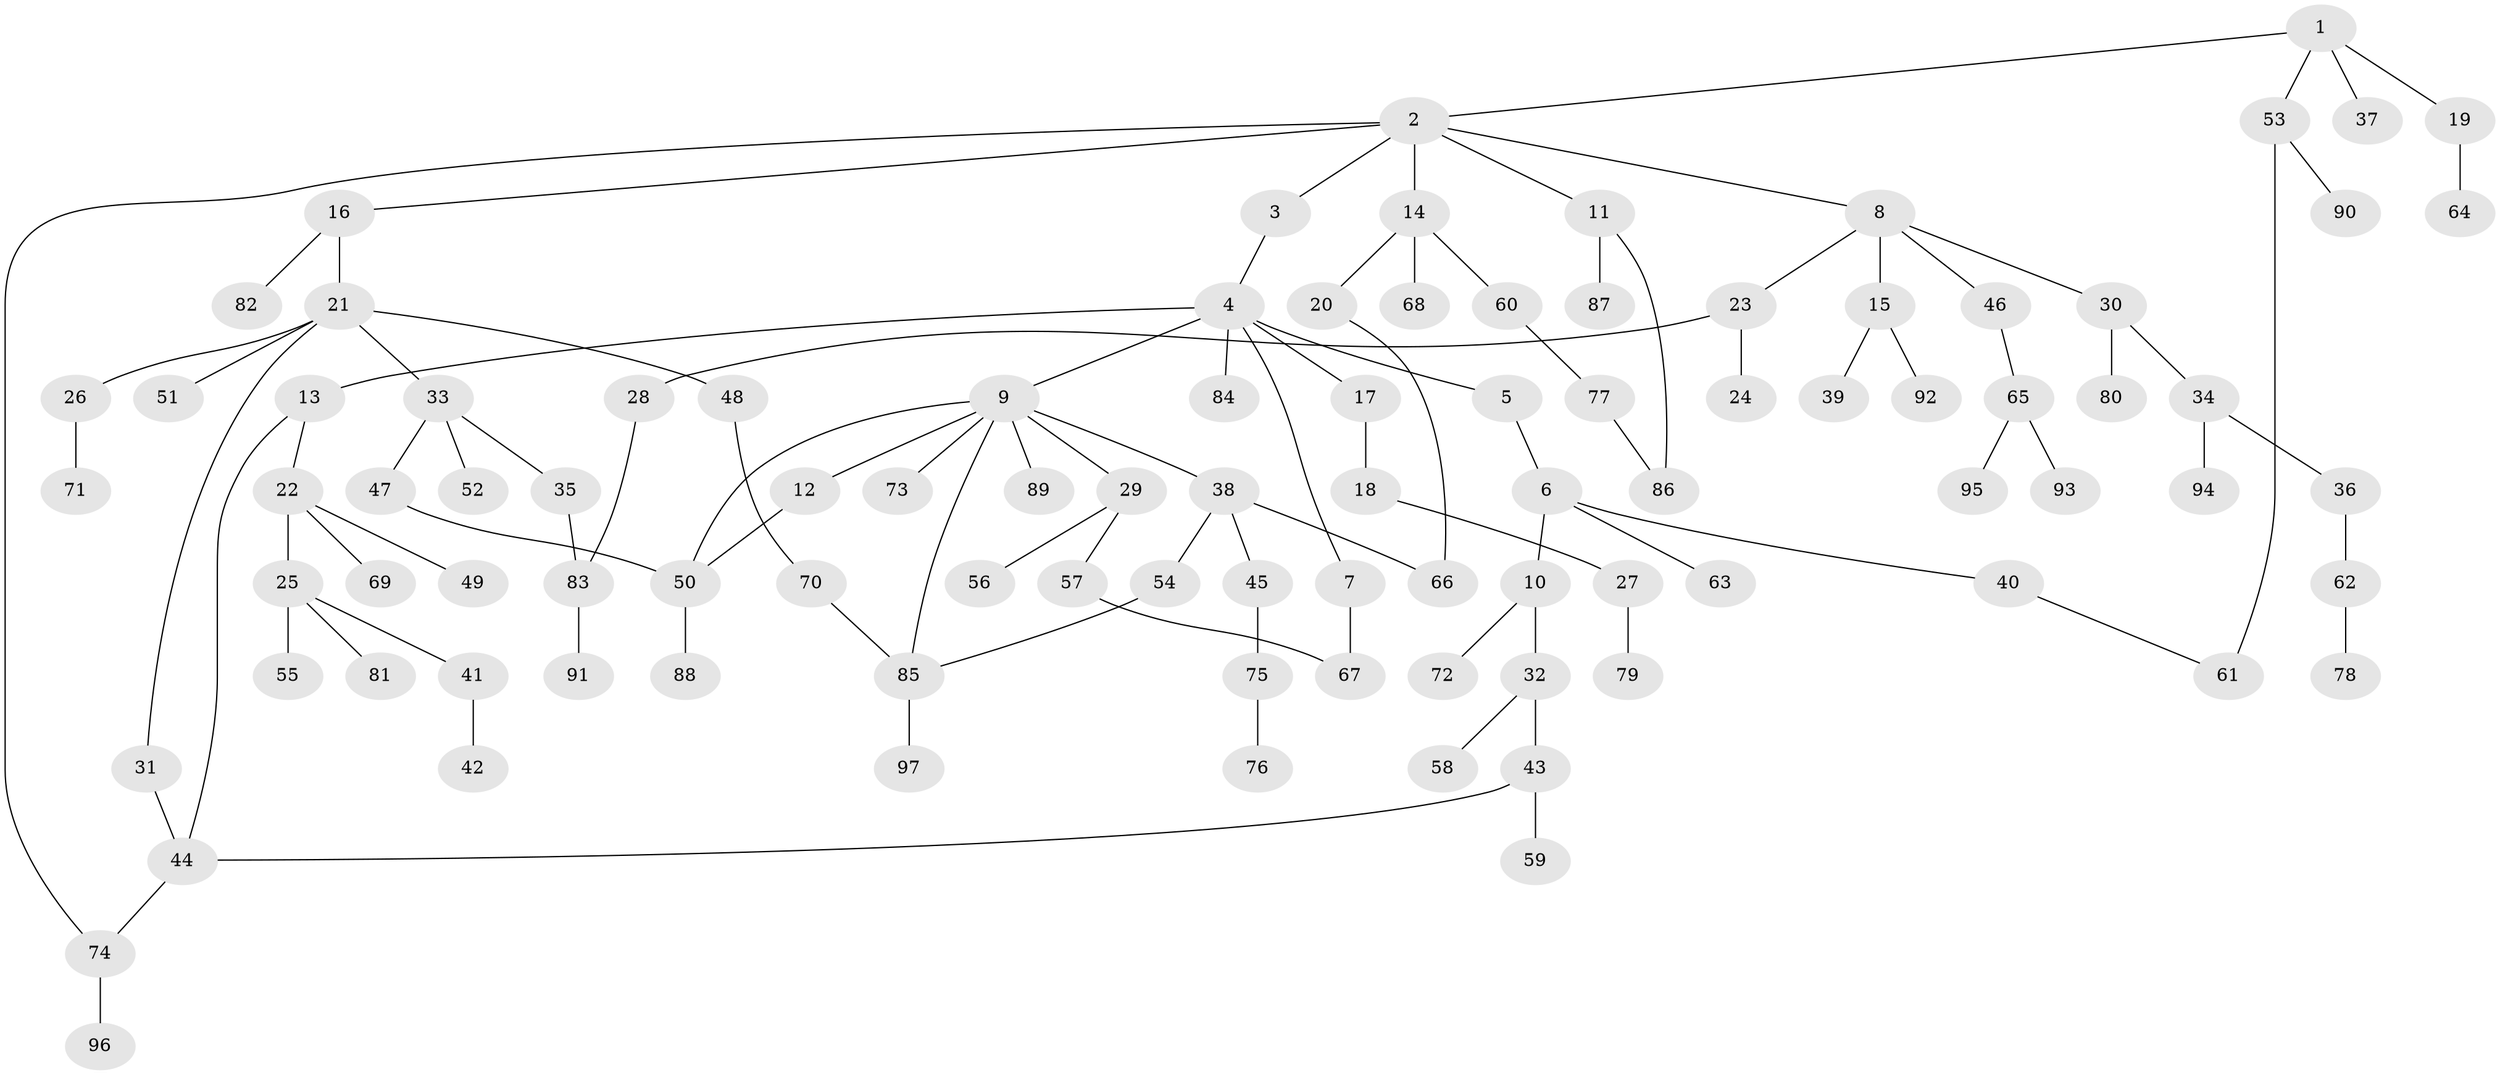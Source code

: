 // Generated by graph-tools (version 1.1) at 2025/10/02/27/25 16:10:53]
// undirected, 97 vertices, 108 edges
graph export_dot {
graph [start="1"]
  node [color=gray90,style=filled];
  1;
  2;
  3;
  4;
  5;
  6;
  7;
  8;
  9;
  10;
  11;
  12;
  13;
  14;
  15;
  16;
  17;
  18;
  19;
  20;
  21;
  22;
  23;
  24;
  25;
  26;
  27;
  28;
  29;
  30;
  31;
  32;
  33;
  34;
  35;
  36;
  37;
  38;
  39;
  40;
  41;
  42;
  43;
  44;
  45;
  46;
  47;
  48;
  49;
  50;
  51;
  52;
  53;
  54;
  55;
  56;
  57;
  58;
  59;
  60;
  61;
  62;
  63;
  64;
  65;
  66;
  67;
  68;
  69;
  70;
  71;
  72;
  73;
  74;
  75;
  76;
  77;
  78;
  79;
  80;
  81;
  82;
  83;
  84;
  85;
  86;
  87;
  88;
  89;
  90;
  91;
  92;
  93;
  94;
  95;
  96;
  97;
  1 -- 2;
  1 -- 19;
  1 -- 37;
  1 -- 53;
  2 -- 3;
  2 -- 8;
  2 -- 11;
  2 -- 14;
  2 -- 16;
  2 -- 74;
  3 -- 4;
  4 -- 5;
  4 -- 7;
  4 -- 9;
  4 -- 13;
  4 -- 17;
  4 -- 84;
  5 -- 6;
  6 -- 10;
  6 -- 40;
  6 -- 63;
  7 -- 67;
  8 -- 15;
  8 -- 23;
  8 -- 30;
  8 -- 46;
  9 -- 12;
  9 -- 29;
  9 -- 38;
  9 -- 73;
  9 -- 89;
  9 -- 50;
  9 -- 85;
  10 -- 32;
  10 -- 72;
  11 -- 87;
  11 -- 86;
  12 -- 50;
  13 -- 22;
  13 -- 44;
  14 -- 20;
  14 -- 60;
  14 -- 68;
  15 -- 39;
  15 -- 92;
  16 -- 21;
  16 -- 82;
  17 -- 18;
  18 -- 27;
  19 -- 64;
  20 -- 66;
  21 -- 26;
  21 -- 31;
  21 -- 33;
  21 -- 48;
  21 -- 51;
  22 -- 25;
  22 -- 49;
  22 -- 69;
  23 -- 24;
  23 -- 28;
  25 -- 41;
  25 -- 55;
  25 -- 81;
  26 -- 71;
  27 -- 79;
  28 -- 83;
  29 -- 56;
  29 -- 57;
  30 -- 34;
  30 -- 80;
  31 -- 44;
  32 -- 43;
  32 -- 58;
  33 -- 35;
  33 -- 47;
  33 -- 52;
  34 -- 36;
  34 -- 94;
  35 -- 83;
  36 -- 62;
  38 -- 45;
  38 -- 54;
  38 -- 66;
  40 -- 61;
  41 -- 42;
  43 -- 59;
  43 -- 44;
  44 -- 74;
  45 -- 75;
  46 -- 65;
  47 -- 50;
  48 -- 70;
  50 -- 88;
  53 -- 90;
  53 -- 61;
  54 -- 85;
  57 -- 67;
  60 -- 77;
  62 -- 78;
  65 -- 93;
  65 -- 95;
  70 -- 85;
  74 -- 96;
  75 -- 76;
  77 -- 86;
  83 -- 91;
  85 -- 97;
}
